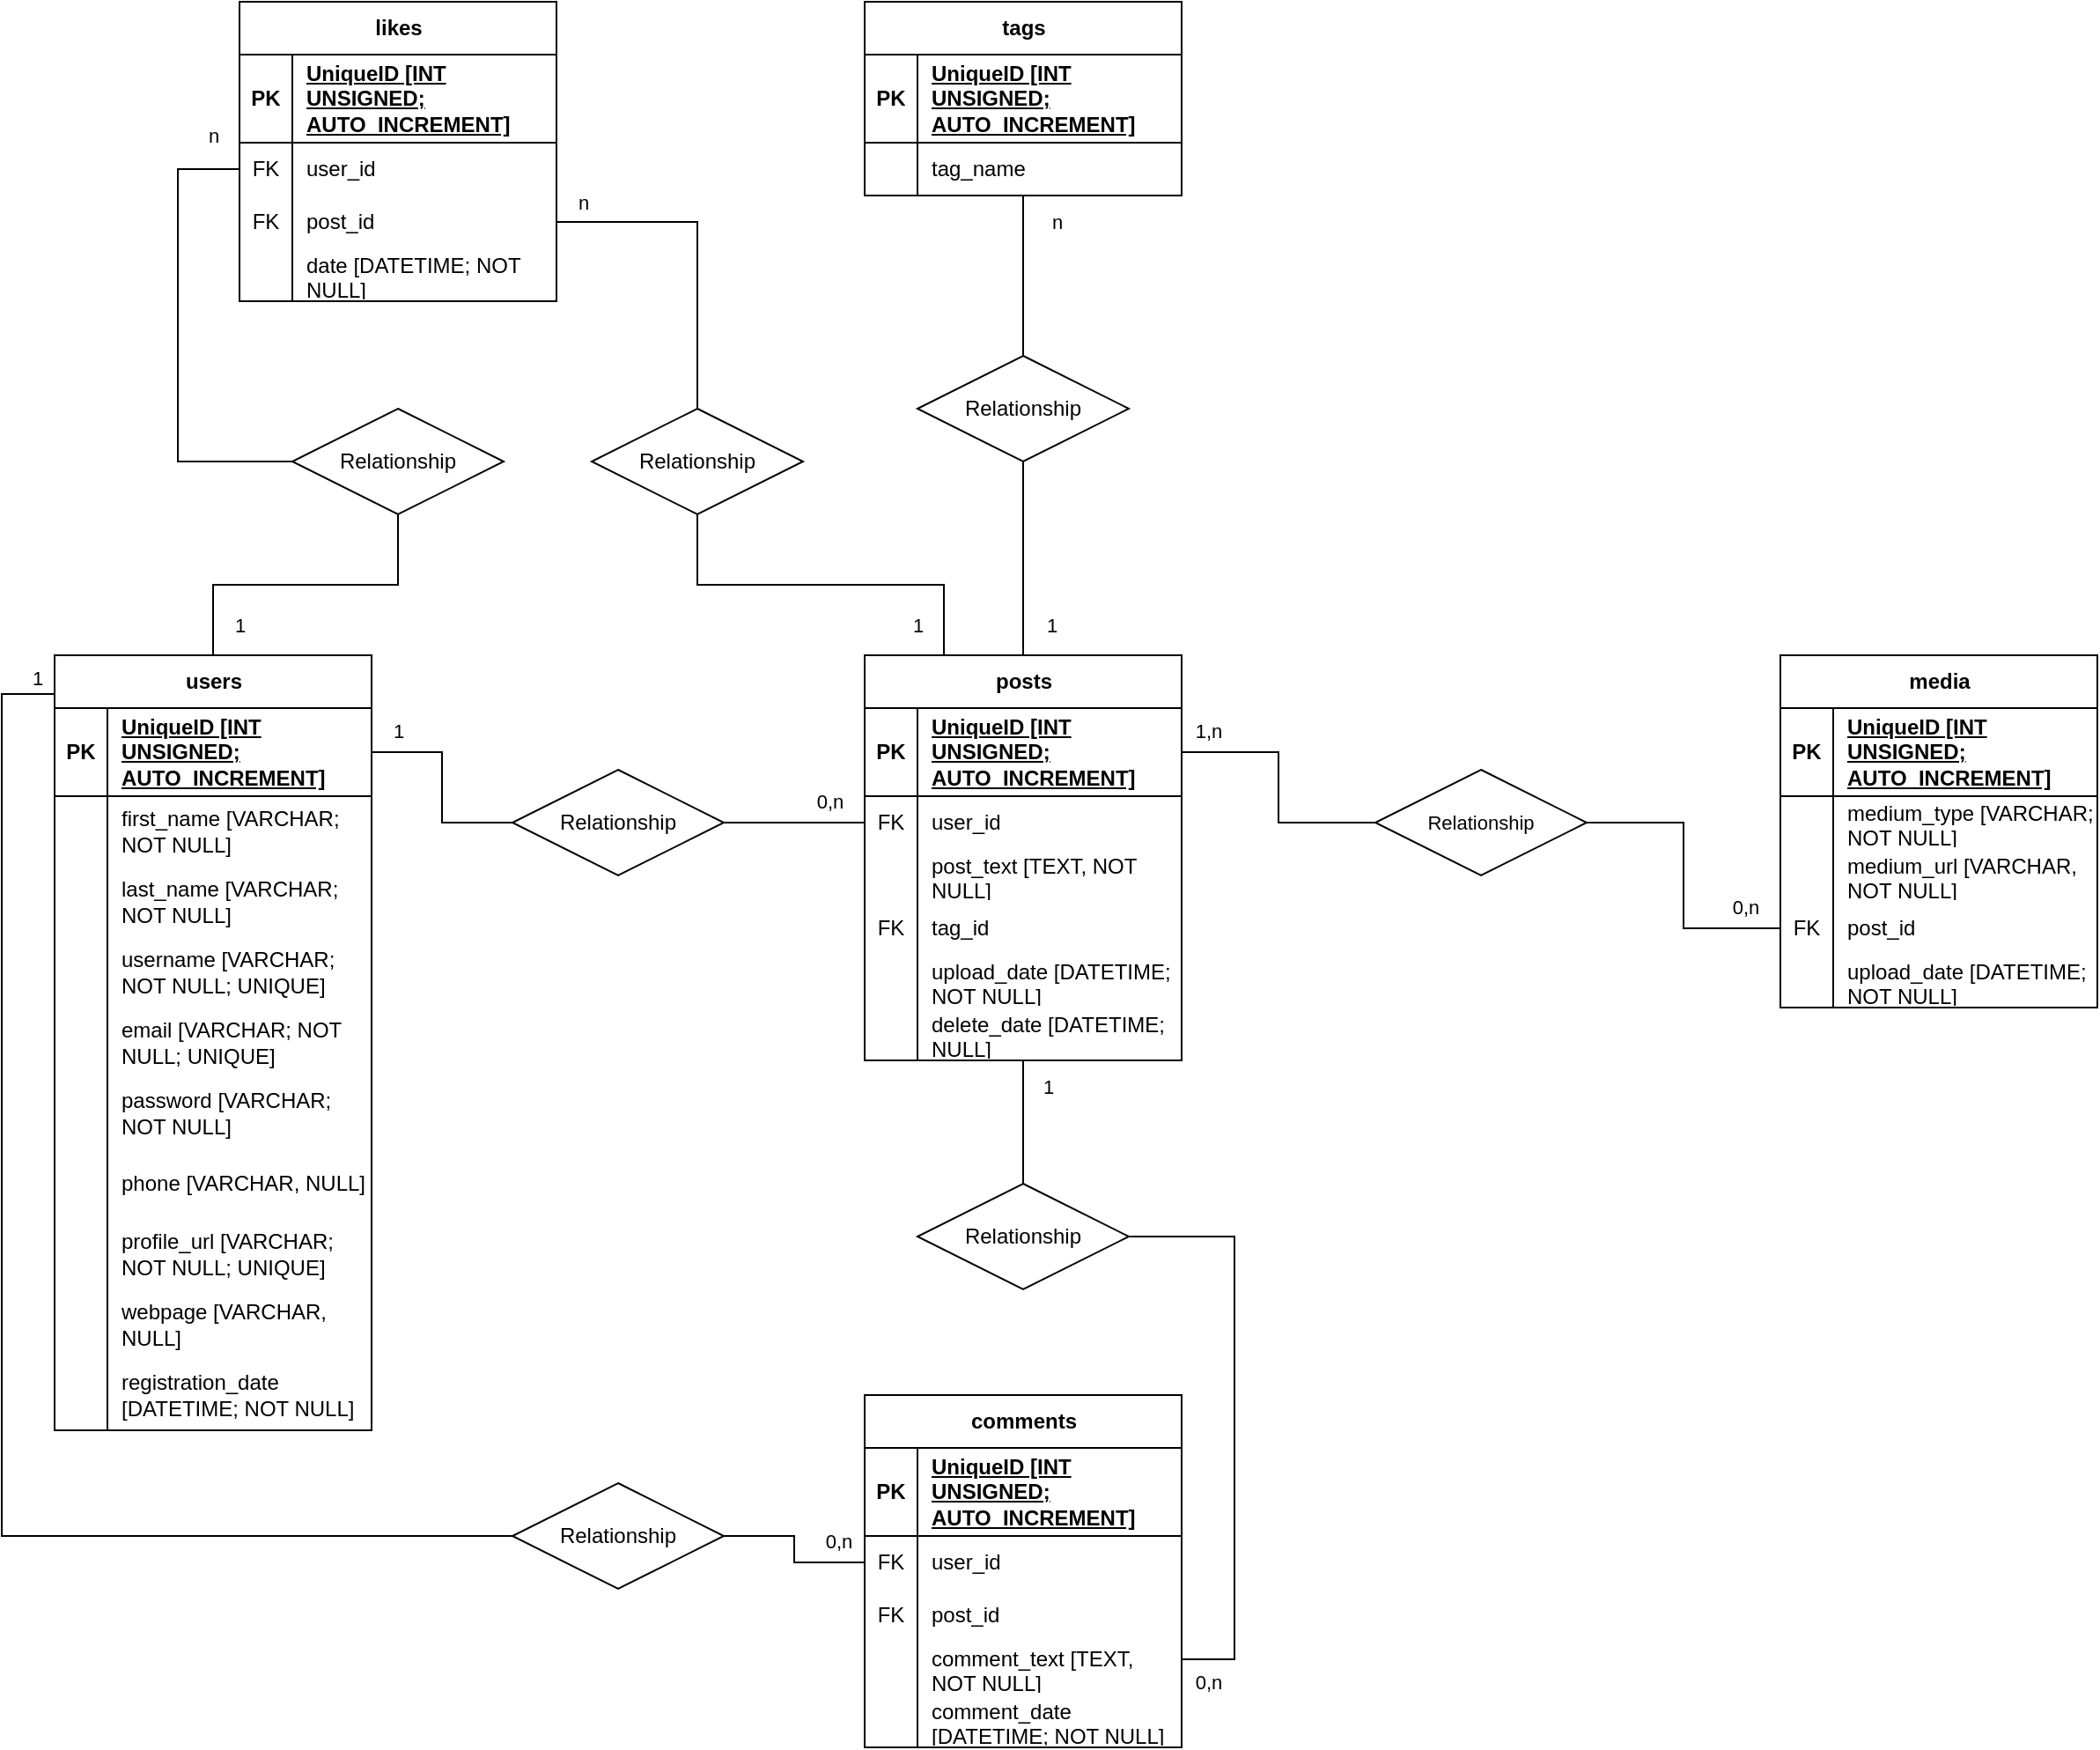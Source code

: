 <mxfile version="24.7.2" type="device">
  <diagram name="Pagina-1" id="4wT0QDzga6uswOmBh6WW">
    <mxGraphModel dx="2206" dy="2331" grid="1" gridSize="10" guides="1" tooltips="1" connect="1" arrows="1" fold="1" page="1" pageScale="1" pageWidth="827" pageHeight="1169" math="0" shadow="0">
      <root>
        <mxCell id="0" />
        <mxCell id="1" parent="0" />
        <mxCell id="YWg9dcSxjDB22ZO5rKcu-1" value="users" style="shape=table;startSize=30;container=1;collapsible=1;childLayout=tableLayout;fixedRows=1;rowLines=0;fontStyle=1;align=center;resizeLast=1;html=1;" parent="1" vertex="1">
          <mxGeometry x="110" y="80" width="180" height="440" as="geometry" />
        </mxCell>
        <mxCell id="YWg9dcSxjDB22ZO5rKcu-2" value="" style="shape=tableRow;horizontal=0;startSize=0;swimlaneHead=0;swimlaneBody=0;fillColor=none;collapsible=0;dropTarget=0;points=[[0,0.5],[1,0.5]];portConstraint=eastwest;top=0;left=0;right=0;bottom=1;" parent="YWg9dcSxjDB22ZO5rKcu-1" vertex="1">
          <mxGeometry y="30" width="180" height="50" as="geometry" />
        </mxCell>
        <mxCell id="YWg9dcSxjDB22ZO5rKcu-3" value="PK" style="shape=partialRectangle;connectable=0;fillColor=none;top=0;left=0;bottom=0;right=0;fontStyle=1;overflow=hidden;whiteSpace=wrap;html=1;" parent="YWg9dcSxjDB22ZO5rKcu-2" vertex="1">
          <mxGeometry width="30" height="50" as="geometry">
            <mxRectangle width="30" height="50" as="alternateBounds" />
          </mxGeometry>
        </mxCell>
        <mxCell id="YWg9dcSxjDB22ZO5rKcu-4" value="UniqueID [INT UNSIGNED; AUTO_INCREMENT]" style="shape=partialRectangle;connectable=0;fillColor=none;top=0;left=0;bottom=0;right=0;align=left;spacingLeft=6;fontStyle=5;overflow=hidden;whiteSpace=wrap;html=1;" parent="YWg9dcSxjDB22ZO5rKcu-2" vertex="1">
          <mxGeometry x="30" width="150" height="50" as="geometry">
            <mxRectangle width="150" height="50" as="alternateBounds" />
          </mxGeometry>
        </mxCell>
        <mxCell id="YWg9dcSxjDB22ZO5rKcu-5" value="" style="shape=tableRow;horizontal=0;startSize=0;swimlaneHead=0;swimlaneBody=0;fillColor=none;collapsible=0;dropTarget=0;points=[[0,0.5],[1,0.5]];portConstraint=eastwest;top=0;left=0;right=0;bottom=0;" parent="YWg9dcSxjDB22ZO5rKcu-1" vertex="1">
          <mxGeometry y="80" width="180" height="40" as="geometry" />
        </mxCell>
        <mxCell id="YWg9dcSxjDB22ZO5rKcu-6" value="" style="shape=partialRectangle;connectable=0;fillColor=none;top=0;left=0;bottom=0;right=0;editable=1;overflow=hidden;whiteSpace=wrap;html=1;" parent="YWg9dcSxjDB22ZO5rKcu-5" vertex="1">
          <mxGeometry width="30" height="40" as="geometry">
            <mxRectangle width="30" height="40" as="alternateBounds" />
          </mxGeometry>
        </mxCell>
        <mxCell id="YWg9dcSxjDB22ZO5rKcu-7" value="first_name [VARCHAR; NOT NULL]" style="shape=partialRectangle;connectable=0;fillColor=none;top=0;left=0;bottom=0;right=0;align=left;spacingLeft=6;overflow=hidden;whiteSpace=wrap;html=1;" parent="YWg9dcSxjDB22ZO5rKcu-5" vertex="1">
          <mxGeometry x="30" width="150" height="40" as="geometry">
            <mxRectangle width="150" height="40" as="alternateBounds" />
          </mxGeometry>
        </mxCell>
        <mxCell id="YWg9dcSxjDB22ZO5rKcu-8" value="" style="shape=tableRow;horizontal=0;startSize=0;swimlaneHead=0;swimlaneBody=0;fillColor=none;collapsible=0;dropTarget=0;points=[[0,0.5],[1,0.5]];portConstraint=eastwest;top=0;left=0;right=0;bottom=0;" parent="YWg9dcSxjDB22ZO5rKcu-1" vertex="1">
          <mxGeometry y="120" width="180" height="40" as="geometry" />
        </mxCell>
        <mxCell id="YWg9dcSxjDB22ZO5rKcu-9" value="" style="shape=partialRectangle;connectable=0;fillColor=none;top=0;left=0;bottom=0;right=0;editable=1;overflow=hidden;whiteSpace=wrap;html=1;" parent="YWg9dcSxjDB22ZO5rKcu-8" vertex="1">
          <mxGeometry width="30" height="40" as="geometry">
            <mxRectangle width="30" height="40" as="alternateBounds" />
          </mxGeometry>
        </mxCell>
        <mxCell id="YWg9dcSxjDB22ZO5rKcu-10" value="last_name [VARCHAR; NOT NULL]" style="shape=partialRectangle;connectable=0;fillColor=none;top=0;left=0;bottom=0;right=0;align=left;spacingLeft=6;overflow=hidden;whiteSpace=wrap;html=1;" parent="YWg9dcSxjDB22ZO5rKcu-8" vertex="1">
          <mxGeometry x="30" width="150" height="40" as="geometry">
            <mxRectangle width="150" height="40" as="alternateBounds" />
          </mxGeometry>
        </mxCell>
        <mxCell id="YWg9dcSxjDB22ZO5rKcu-11" value="" style="shape=tableRow;horizontal=0;startSize=0;swimlaneHead=0;swimlaneBody=0;fillColor=none;collapsible=0;dropTarget=0;points=[[0,0.5],[1,0.5]];portConstraint=eastwest;top=0;left=0;right=0;bottom=0;" parent="YWg9dcSxjDB22ZO5rKcu-1" vertex="1">
          <mxGeometry y="160" width="180" height="40" as="geometry" />
        </mxCell>
        <mxCell id="YWg9dcSxjDB22ZO5rKcu-12" value="" style="shape=partialRectangle;connectable=0;fillColor=none;top=0;left=0;bottom=0;right=0;editable=1;overflow=hidden;whiteSpace=wrap;html=1;" parent="YWg9dcSxjDB22ZO5rKcu-11" vertex="1">
          <mxGeometry width="30" height="40" as="geometry">
            <mxRectangle width="30" height="40" as="alternateBounds" />
          </mxGeometry>
        </mxCell>
        <mxCell id="YWg9dcSxjDB22ZO5rKcu-13" value="&lt;div&gt;username [VARCHAR; NOT NULL; UNIQUE]&lt;/div&gt;" style="shape=partialRectangle;connectable=0;fillColor=none;top=0;left=0;bottom=0;right=0;align=left;spacingLeft=6;overflow=hidden;whiteSpace=wrap;html=1;" parent="YWg9dcSxjDB22ZO5rKcu-11" vertex="1">
          <mxGeometry x="30" width="150" height="40" as="geometry">
            <mxRectangle width="150" height="40" as="alternateBounds" />
          </mxGeometry>
        </mxCell>
        <mxCell id="YWg9dcSxjDB22ZO5rKcu-80" value="" style="shape=tableRow;horizontal=0;startSize=0;swimlaneHead=0;swimlaneBody=0;fillColor=none;collapsible=0;dropTarget=0;points=[[0,0.5],[1,0.5]];portConstraint=eastwest;top=0;left=0;right=0;bottom=0;" parent="YWg9dcSxjDB22ZO5rKcu-1" vertex="1">
          <mxGeometry y="200" width="180" height="40" as="geometry" />
        </mxCell>
        <mxCell id="YWg9dcSxjDB22ZO5rKcu-81" value="" style="shape=partialRectangle;connectable=0;fillColor=none;top=0;left=0;bottom=0;right=0;editable=1;overflow=hidden;whiteSpace=wrap;html=1;" parent="YWg9dcSxjDB22ZO5rKcu-80" vertex="1">
          <mxGeometry width="30" height="40" as="geometry">
            <mxRectangle width="30" height="40" as="alternateBounds" />
          </mxGeometry>
        </mxCell>
        <mxCell id="YWg9dcSxjDB22ZO5rKcu-82" value="email [VARCHAR; NOT NULL; UNIQUE]" style="shape=partialRectangle;connectable=0;fillColor=none;top=0;left=0;bottom=0;right=0;align=left;spacingLeft=6;overflow=hidden;whiteSpace=wrap;html=1;" parent="YWg9dcSxjDB22ZO5rKcu-80" vertex="1">
          <mxGeometry x="30" width="150" height="40" as="geometry">
            <mxRectangle width="150" height="40" as="alternateBounds" />
          </mxGeometry>
        </mxCell>
        <mxCell id="YWg9dcSxjDB22ZO5rKcu-83" value="" style="shape=tableRow;horizontal=0;startSize=0;swimlaneHead=0;swimlaneBody=0;fillColor=none;collapsible=0;dropTarget=0;points=[[0,0.5],[1,0.5]];portConstraint=eastwest;top=0;left=0;right=0;bottom=0;" parent="YWg9dcSxjDB22ZO5rKcu-1" vertex="1">
          <mxGeometry y="240" width="180" height="40" as="geometry" />
        </mxCell>
        <mxCell id="YWg9dcSxjDB22ZO5rKcu-84" value="" style="shape=partialRectangle;connectable=0;fillColor=none;top=0;left=0;bottom=0;right=0;editable=1;overflow=hidden;whiteSpace=wrap;html=1;" parent="YWg9dcSxjDB22ZO5rKcu-83" vertex="1">
          <mxGeometry width="30" height="40" as="geometry">
            <mxRectangle width="30" height="40" as="alternateBounds" />
          </mxGeometry>
        </mxCell>
        <mxCell id="YWg9dcSxjDB22ZO5rKcu-85" value="password [VARCHAR; NOT NULL]" style="shape=partialRectangle;connectable=0;fillColor=none;top=0;left=0;bottom=0;right=0;align=left;spacingLeft=6;overflow=hidden;whiteSpace=wrap;html=1;" parent="YWg9dcSxjDB22ZO5rKcu-83" vertex="1">
          <mxGeometry x="30" width="150" height="40" as="geometry">
            <mxRectangle width="150" height="40" as="alternateBounds" />
          </mxGeometry>
        </mxCell>
        <mxCell id="YWg9dcSxjDB22ZO5rKcu-86" value="" style="shape=tableRow;horizontal=0;startSize=0;swimlaneHead=0;swimlaneBody=0;fillColor=none;collapsible=0;dropTarget=0;points=[[0,0.5],[1,0.5]];portConstraint=eastwest;top=0;left=0;right=0;bottom=0;" parent="YWg9dcSxjDB22ZO5rKcu-1" vertex="1">
          <mxGeometry y="280" width="180" height="40" as="geometry" />
        </mxCell>
        <mxCell id="YWg9dcSxjDB22ZO5rKcu-87" value="" style="shape=partialRectangle;connectable=0;fillColor=none;top=0;left=0;bottom=0;right=0;editable=1;overflow=hidden;whiteSpace=wrap;html=1;" parent="YWg9dcSxjDB22ZO5rKcu-86" vertex="1">
          <mxGeometry width="30" height="40" as="geometry">
            <mxRectangle width="30" height="40" as="alternateBounds" />
          </mxGeometry>
        </mxCell>
        <mxCell id="YWg9dcSxjDB22ZO5rKcu-88" value="phone [VARCHAR, NULL]" style="shape=partialRectangle;connectable=0;fillColor=none;top=0;left=0;bottom=0;right=0;align=left;spacingLeft=6;overflow=hidden;whiteSpace=wrap;html=1;" parent="YWg9dcSxjDB22ZO5rKcu-86" vertex="1">
          <mxGeometry x="30" width="150" height="40" as="geometry">
            <mxRectangle width="150" height="40" as="alternateBounds" />
          </mxGeometry>
        </mxCell>
        <mxCell id="YWg9dcSxjDB22ZO5rKcu-89" value="" style="shape=tableRow;horizontal=0;startSize=0;swimlaneHead=0;swimlaneBody=0;fillColor=none;collapsible=0;dropTarget=0;points=[[0,0.5],[1,0.5]];portConstraint=eastwest;top=0;left=0;right=0;bottom=0;" parent="YWg9dcSxjDB22ZO5rKcu-1" vertex="1">
          <mxGeometry y="320" width="180" height="40" as="geometry" />
        </mxCell>
        <mxCell id="YWg9dcSxjDB22ZO5rKcu-90" value="" style="shape=partialRectangle;connectable=0;fillColor=none;top=0;left=0;bottom=0;right=0;editable=1;overflow=hidden;whiteSpace=wrap;html=1;" parent="YWg9dcSxjDB22ZO5rKcu-89" vertex="1">
          <mxGeometry width="30" height="40" as="geometry">
            <mxRectangle width="30" height="40" as="alternateBounds" />
          </mxGeometry>
        </mxCell>
        <mxCell id="YWg9dcSxjDB22ZO5rKcu-91" value="profile_url [VARCHAR; NOT NULL; UNIQUE]" style="shape=partialRectangle;connectable=0;fillColor=none;top=0;left=0;bottom=0;right=0;align=left;spacingLeft=6;overflow=hidden;whiteSpace=wrap;html=1;" parent="YWg9dcSxjDB22ZO5rKcu-89" vertex="1">
          <mxGeometry x="30" width="150" height="40" as="geometry">
            <mxRectangle width="150" height="40" as="alternateBounds" />
          </mxGeometry>
        </mxCell>
        <mxCell id="YWg9dcSxjDB22ZO5rKcu-92" value="" style="shape=tableRow;horizontal=0;startSize=0;swimlaneHead=0;swimlaneBody=0;fillColor=none;collapsible=0;dropTarget=0;points=[[0,0.5],[1,0.5]];portConstraint=eastwest;top=0;left=0;right=0;bottom=0;" parent="YWg9dcSxjDB22ZO5rKcu-1" vertex="1">
          <mxGeometry y="360" width="180" height="40" as="geometry" />
        </mxCell>
        <mxCell id="YWg9dcSxjDB22ZO5rKcu-93" value="" style="shape=partialRectangle;connectable=0;fillColor=none;top=0;left=0;bottom=0;right=0;editable=1;overflow=hidden;whiteSpace=wrap;html=1;" parent="YWg9dcSxjDB22ZO5rKcu-92" vertex="1">
          <mxGeometry width="30" height="40" as="geometry">
            <mxRectangle width="30" height="40" as="alternateBounds" />
          </mxGeometry>
        </mxCell>
        <mxCell id="YWg9dcSxjDB22ZO5rKcu-94" value="webpage [VARCHAR, NULL]" style="shape=partialRectangle;connectable=0;fillColor=none;top=0;left=0;bottom=0;right=0;align=left;spacingLeft=6;overflow=hidden;whiteSpace=wrap;html=1;" parent="YWg9dcSxjDB22ZO5rKcu-92" vertex="1">
          <mxGeometry x="30" width="150" height="40" as="geometry">
            <mxRectangle width="150" height="40" as="alternateBounds" />
          </mxGeometry>
        </mxCell>
        <mxCell id="Rsi0PBeb2BQFO4qAarfA-32" value="" style="shape=tableRow;horizontal=0;startSize=0;swimlaneHead=0;swimlaneBody=0;fillColor=none;collapsible=0;dropTarget=0;points=[[0,0.5],[1,0.5]];portConstraint=eastwest;top=0;left=0;right=0;bottom=0;" vertex="1" parent="YWg9dcSxjDB22ZO5rKcu-1">
          <mxGeometry y="400" width="180" height="40" as="geometry" />
        </mxCell>
        <mxCell id="Rsi0PBeb2BQFO4qAarfA-33" value="" style="shape=partialRectangle;connectable=0;fillColor=none;top=0;left=0;bottom=0;right=0;editable=1;overflow=hidden;whiteSpace=wrap;html=1;" vertex="1" parent="Rsi0PBeb2BQFO4qAarfA-32">
          <mxGeometry width="30" height="40" as="geometry">
            <mxRectangle width="30" height="40" as="alternateBounds" />
          </mxGeometry>
        </mxCell>
        <mxCell id="Rsi0PBeb2BQFO4qAarfA-34" value="registration_date [DATETIME; NOT NULL]" style="shape=partialRectangle;connectable=0;fillColor=none;top=0;left=0;bottom=0;right=0;align=left;spacingLeft=6;overflow=hidden;whiteSpace=wrap;html=1;" vertex="1" parent="Rsi0PBeb2BQFO4qAarfA-32">
          <mxGeometry x="30" width="150" height="40" as="geometry">
            <mxRectangle width="150" height="40" as="alternateBounds" />
          </mxGeometry>
        </mxCell>
        <mxCell id="YWg9dcSxjDB22ZO5rKcu-14" value="posts" style="shape=table;startSize=30;container=1;collapsible=1;childLayout=tableLayout;fixedRows=1;rowLines=0;fontStyle=1;align=center;resizeLast=1;html=1;" parent="1" vertex="1">
          <mxGeometry x="570" y="80" width="180" height="230" as="geometry" />
        </mxCell>
        <mxCell id="YWg9dcSxjDB22ZO5rKcu-15" value="" style="shape=tableRow;horizontal=0;startSize=0;swimlaneHead=0;swimlaneBody=0;fillColor=none;collapsible=0;dropTarget=0;points=[[0,0.5],[1,0.5]];portConstraint=eastwest;top=0;left=0;right=0;bottom=1;" parent="YWg9dcSxjDB22ZO5rKcu-14" vertex="1">
          <mxGeometry y="30" width="180" height="50" as="geometry" />
        </mxCell>
        <mxCell id="YWg9dcSxjDB22ZO5rKcu-16" value="PK" style="shape=partialRectangle;connectable=0;fillColor=none;top=0;left=0;bottom=0;right=0;fontStyle=1;overflow=hidden;whiteSpace=wrap;html=1;" parent="YWg9dcSxjDB22ZO5rKcu-15" vertex="1">
          <mxGeometry width="30" height="50" as="geometry">
            <mxRectangle width="30" height="50" as="alternateBounds" />
          </mxGeometry>
        </mxCell>
        <mxCell id="YWg9dcSxjDB22ZO5rKcu-17" value="UniqueID [INT UNSIGNED; AUTO_INCREMENT]" style="shape=partialRectangle;connectable=0;fillColor=none;top=0;left=0;bottom=0;right=0;align=left;spacingLeft=6;fontStyle=5;overflow=hidden;whiteSpace=wrap;html=1;" parent="YWg9dcSxjDB22ZO5rKcu-15" vertex="1">
          <mxGeometry x="30" width="150" height="50" as="geometry">
            <mxRectangle width="150" height="50" as="alternateBounds" />
          </mxGeometry>
        </mxCell>
        <mxCell id="YWg9dcSxjDB22ZO5rKcu-18" value="" style="shape=tableRow;horizontal=0;startSize=0;swimlaneHead=0;swimlaneBody=0;fillColor=none;collapsible=0;dropTarget=0;points=[[0,0.5],[1,0.5]];portConstraint=eastwest;top=0;left=0;right=0;bottom=0;" parent="YWg9dcSxjDB22ZO5rKcu-14" vertex="1">
          <mxGeometry y="80" width="180" height="30" as="geometry" />
        </mxCell>
        <mxCell id="YWg9dcSxjDB22ZO5rKcu-19" value="FK" style="shape=partialRectangle;connectable=0;fillColor=none;top=0;left=0;bottom=0;right=0;editable=1;overflow=hidden;whiteSpace=wrap;html=1;" parent="YWg9dcSxjDB22ZO5rKcu-18" vertex="1">
          <mxGeometry width="30" height="30" as="geometry">
            <mxRectangle width="30" height="30" as="alternateBounds" />
          </mxGeometry>
        </mxCell>
        <mxCell id="YWg9dcSxjDB22ZO5rKcu-20" value="user_id" style="shape=partialRectangle;connectable=0;fillColor=none;top=0;left=0;bottom=0;right=0;align=left;spacingLeft=6;overflow=hidden;whiteSpace=wrap;html=1;" parent="YWg9dcSxjDB22ZO5rKcu-18" vertex="1">
          <mxGeometry x="30" width="150" height="30" as="geometry">
            <mxRectangle width="150" height="30" as="alternateBounds" />
          </mxGeometry>
        </mxCell>
        <mxCell id="YWg9dcSxjDB22ZO5rKcu-21" value="" style="shape=tableRow;horizontal=0;startSize=0;swimlaneHead=0;swimlaneBody=0;fillColor=none;collapsible=0;dropTarget=0;points=[[0,0.5],[1,0.5]];portConstraint=eastwest;top=0;left=0;right=0;bottom=0;" parent="YWg9dcSxjDB22ZO5rKcu-14" vertex="1">
          <mxGeometry y="110" width="180" height="30" as="geometry" />
        </mxCell>
        <mxCell id="YWg9dcSxjDB22ZO5rKcu-22" value="" style="shape=partialRectangle;connectable=0;fillColor=none;top=0;left=0;bottom=0;right=0;editable=1;overflow=hidden;whiteSpace=wrap;html=1;" parent="YWg9dcSxjDB22ZO5rKcu-21" vertex="1">
          <mxGeometry width="30" height="30" as="geometry">
            <mxRectangle width="30" height="30" as="alternateBounds" />
          </mxGeometry>
        </mxCell>
        <mxCell id="YWg9dcSxjDB22ZO5rKcu-23" value="post_text [TEXT, NOT&amp;nbsp; NULL]" style="shape=partialRectangle;connectable=0;fillColor=none;top=0;left=0;bottom=0;right=0;align=left;spacingLeft=6;overflow=hidden;whiteSpace=wrap;html=1;" parent="YWg9dcSxjDB22ZO5rKcu-21" vertex="1">
          <mxGeometry x="30" width="150" height="30" as="geometry">
            <mxRectangle width="150" height="30" as="alternateBounds" />
          </mxGeometry>
        </mxCell>
        <mxCell id="Rsi0PBeb2BQFO4qAarfA-20" value="" style="shape=tableRow;horizontal=0;startSize=0;swimlaneHead=0;swimlaneBody=0;fillColor=none;collapsible=0;dropTarget=0;points=[[0,0.5],[1,0.5]];portConstraint=eastwest;top=0;left=0;right=0;bottom=0;" vertex="1" parent="YWg9dcSxjDB22ZO5rKcu-14">
          <mxGeometry y="140" width="180" height="30" as="geometry" />
        </mxCell>
        <mxCell id="Rsi0PBeb2BQFO4qAarfA-21" value="FK" style="shape=partialRectangle;connectable=0;fillColor=none;top=0;left=0;bottom=0;right=0;editable=1;overflow=hidden;whiteSpace=wrap;html=1;" vertex="1" parent="Rsi0PBeb2BQFO4qAarfA-20">
          <mxGeometry width="30" height="30" as="geometry">
            <mxRectangle width="30" height="30" as="alternateBounds" />
          </mxGeometry>
        </mxCell>
        <mxCell id="Rsi0PBeb2BQFO4qAarfA-22" value="tag_id" style="shape=partialRectangle;connectable=0;fillColor=none;top=0;left=0;bottom=0;right=0;align=left;spacingLeft=6;overflow=hidden;whiteSpace=wrap;html=1;" vertex="1" parent="Rsi0PBeb2BQFO4qAarfA-20">
          <mxGeometry x="30" width="150" height="30" as="geometry">
            <mxRectangle width="150" height="30" as="alternateBounds" />
          </mxGeometry>
        </mxCell>
        <mxCell id="Rsi0PBeb2BQFO4qAarfA-26" value="" style="shape=tableRow;horizontal=0;startSize=0;swimlaneHead=0;swimlaneBody=0;fillColor=none;collapsible=0;dropTarget=0;points=[[0,0.5],[1,0.5]];portConstraint=eastwest;top=0;left=0;right=0;bottom=0;" vertex="1" parent="YWg9dcSxjDB22ZO5rKcu-14">
          <mxGeometry y="170" width="180" height="30" as="geometry" />
        </mxCell>
        <mxCell id="Rsi0PBeb2BQFO4qAarfA-27" value="" style="shape=partialRectangle;connectable=0;fillColor=none;top=0;left=0;bottom=0;right=0;editable=1;overflow=hidden;whiteSpace=wrap;html=1;" vertex="1" parent="Rsi0PBeb2BQFO4qAarfA-26">
          <mxGeometry width="30" height="30" as="geometry">
            <mxRectangle width="30" height="30" as="alternateBounds" />
          </mxGeometry>
        </mxCell>
        <mxCell id="Rsi0PBeb2BQFO4qAarfA-28" value="upload_date [DATETIME; NOT NULL]" style="shape=partialRectangle;connectable=0;fillColor=none;top=0;left=0;bottom=0;right=0;align=left;spacingLeft=6;overflow=hidden;whiteSpace=wrap;html=1;" vertex="1" parent="Rsi0PBeb2BQFO4qAarfA-26">
          <mxGeometry x="30" width="150" height="30" as="geometry">
            <mxRectangle width="150" height="30" as="alternateBounds" />
          </mxGeometry>
        </mxCell>
        <mxCell id="Rsi0PBeb2BQFO4qAarfA-29" value="" style="shape=tableRow;horizontal=0;startSize=0;swimlaneHead=0;swimlaneBody=0;fillColor=none;collapsible=0;dropTarget=0;points=[[0,0.5],[1,0.5]];portConstraint=eastwest;top=0;left=0;right=0;bottom=0;" vertex="1" parent="YWg9dcSxjDB22ZO5rKcu-14">
          <mxGeometry y="200" width="180" height="30" as="geometry" />
        </mxCell>
        <mxCell id="Rsi0PBeb2BQFO4qAarfA-30" value="" style="shape=partialRectangle;connectable=0;fillColor=none;top=0;left=0;bottom=0;right=0;editable=1;overflow=hidden;whiteSpace=wrap;html=1;" vertex="1" parent="Rsi0PBeb2BQFO4qAarfA-29">
          <mxGeometry width="30" height="30" as="geometry">
            <mxRectangle width="30" height="30" as="alternateBounds" />
          </mxGeometry>
        </mxCell>
        <mxCell id="Rsi0PBeb2BQFO4qAarfA-31" value="delete_date [DATETIME; NULL]" style="shape=partialRectangle;connectable=0;fillColor=none;top=0;left=0;bottom=0;right=0;align=left;spacingLeft=6;overflow=hidden;whiteSpace=wrap;html=1;" vertex="1" parent="Rsi0PBeb2BQFO4qAarfA-29">
          <mxGeometry x="30" width="150" height="30" as="geometry">
            <mxRectangle width="150" height="30" as="alternateBounds" />
          </mxGeometry>
        </mxCell>
        <mxCell id="YWg9dcSxjDB22ZO5rKcu-27" value="media" style="shape=table;startSize=30;container=1;collapsible=1;childLayout=tableLayout;fixedRows=1;rowLines=0;fontStyle=1;align=center;resizeLast=1;html=1;" parent="1" vertex="1">
          <mxGeometry x="1090" y="80" width="180" height="200" as="geometry" />
        </mxCell>
        <mxCell id="YWg9dcSxjDB22ZO5rKcu-28" value="" style="shape=tableRow;horizontal=0;startSize=0;swimlaneHead=0;swimlaneBody=0;fillColor=none;collapsible=0;dropTarget=0;points=[[0,0.5],[1,0.5]];portConstraint=eastwest;top=0;left=0;right=0;bottom=1;" parent="YWg9dcSxjDB22ZO5rKcu-27" vertex="1">
          <mxGeometry y="30" width="180" height="50" as="geometry" />
        </mxCell>
        <mxCell id="YWg9dcSxjDB22ZO5rKcu-29" value="PK" style="shape=partialRectangle;connectable=0;fillColor=none;top=0;left=0;bottom=0;right=0;fontStyle=1;overflow=hidden;whiteSpace=wrap;html=1;" parent="YWg9dcSxjDB22ZO5rKcu-28" vertex="1">
          <mxGeometry width="30" height="50" as="geometry">
            <mxRectangle width="30" height="50" as="alternateBounds" />
          </mxGeometry>
        </mxCell>
        <mxCell id="YWg9dcSxjDB22ZO5rKcu-30" value="UniqueID [INT UNSIGNED; AUTO_INCREMENT]" style="shape=partialRectangle;connectable=0;fillColor=none;top=0;left=0;bottom=0;right=0;align=left;spacingLeft=6;fontStyle=5;overflow=hidden;whiteSpace=wrap;html=1;" parent="YWg9dcSxjDB22ZO5rKcu-28" vertex="1">
          <mxGeometry x="30" width="150" height="50" as="geometry">
            <mxRectangle width="150" height="50" as="alternateBounds" />
          </mxGeometry>
        </mxCell>
        <mxCell id="YWg9dcSxjDB22ZO5rKcu-31" value="" style="shape=tableRow;horizontal=0;startSize=0;swimlaneHead=0;swimlaneBody=0;fillColor=none;collapsible=0;dropTarget=0;points=[[0,0.5],[1,0.5]];portConstraint=eastwest;top=0;left=0;right=0;bottom=0;" parent="YWg9dcSxjDB22ZO5rKcu-27" vertex="1">
          <mxGeometry y="80" width="180" height="30" as="geometry" />
        </mxCell>
        <mxCell id="YWg9dcSxjDB22ZO5rKcu-32" value="" style="shape=partialRectangle;connectable=0;fillColor=none;top=0;left=0;bottom=0;right=0;editable=1;overflow=hidden;whiteSpace=wrap;html=1;" parent="YWg9dcSxjDB22ZO5rKcu-31" vertex="1">
          <mxGeometry width="30" height="30" as="geometry">
            <mxRectangle width="30" height="30" as="alternateBounds" />
          </mxGeometry>
        </mxCell>
        <mxCell id="YWg9dcSxjDB22ZO5rKcu-33" value="medium_type [VARCHAR; NOT NULL]" style="shape=partialRectangle;connectable=0;fillColor=none;top=0;left=0;bottom=0;right=0;align=left;spacingLeft=6;overflow=hidden;whiteSpace=wrap;html=1;" parent="YWg9dcSxjDB22ZO5rKcu-31" vertex="1">
          <mxGeometry x="30" width="150" height="30" as="geometry">
            <mxRectangle width="150" height="30" as="alternateBounds" />
          </mxGeometry>
        </mxCell>
        <mxCell id="YWg9dcSxjDB22ZO5rKcu-34" value="" style="shape=tableRow;horizontal=0;startSize=0;swimlaneHead=0;swimlaneBody=0;fillColor=none;collapsible=0;dropTarget=0;points=[[0,0.5],[1,0.5]];portConstraint=eastwest;top=0;left=0;right=0;bottom=0;" parent="YWg9dcSxjDB22ZO5rKcu-27" vertex="1">
          <mxGeometry y="110" width="180" height="30" as="geometry" />
        </mxCell>
        <mxCell id="YWg9dcSxjDB22ZO5rKcu-35" value="" style="shape=partialRectangle;connectable=0;fillColor=none;top=0;left=0;bottom=0;right=0;editable=1;overflow=hidden;whiteSpace=wrap;html=1;" parent="YWg9dcSxjDB22ZO5rKcu-34" vertex="1">
          <mxGeometry width="30" height="30" as="geometry">
            <mxRectangle width="30" height="30" as="alternateBounds" />
          </mxGeometry>
        </mxCell>
        <mxCell id="YWg9dcSxjDB22ZO5rKcu-36" value="medium_url [VARCHAR, NOT NULL]" style="shape=partialRectangle;connectable=0;fillColor=none;top=0;left=0;bottom=0;right=0;align=left;spacingLeft=6;overflow=hidden;whiteSpace=wrap;html=1;" parent="YWg9dcSxjDB22ZO5rKcu-34" vertex="1">
          <mxGeometry x="30" width="150" height="30" as="geometry">
            <mxRectangle width="150" height="30" as="alternateBounds" />
          </mxGeometry>
        </mxCell>
        <mxCell id="YWg9dcSxjDB22ZO5rKcu-37" value="" style="shape=tableRow;horizontal=0;startSize=0;swimlaneHead=0;swimlaneBody=0;fillColor=none;collapsible=0;dropTarget=0;points=[[0,0.5],[1,0.5]];portConstraint=eastwest;top=0;left=0;right=0;bottom=0;" parent="YWg9dcSxjDB22ZO5rKcu-27" vertex="1">
          <mxGeometry y="140" width="180" height="30" as="geometry" />
        </mxCell>
        <mxCell id="YWg9dcSxjDB22ZO5rKcu-38" value="FK" style="shape=partialRectangle;connectable=0;fillColor=none;top=0;left=0;bottom=0;right=0;editable=1;overflow=hidden;whiteSpace=wrap;html=1;" parent="YWg9dcSxjDB22ZO5rKcu-37" vertex="1">
          <mxGeometry width="30" height="30" as="geometry">
            <mxRectangle width="30" height="30" as="alternateBounds" />
          </mxGeometry>
        </mxCell>
        <mxCell id="YWg9dcSxjDB22ZO5rKcu-39" value="post_id" style="shape=partialRectangle;connectable=0;fillColor=none;top=0;left=0;bottom=0;right=0;align=left;spacingLeft=6;overflow=hidden;whiteSpace=wrap;html=1;" parent="YWg9dcSxjDB22ZO5rKcu-37" vertex="1">
          <mxGeometry x="30" width="150" height="30" as="geometry">
            <mxRectangle width="150" height="30" as="alternateBounds" />
          </mxGeometry>
        </mxCell>
        <mxCell id="YWg9dcSxjDB22ZO5rKcu-95" value="" style="shape=tableRow;horizontal=0;startSize=0;swimlaneHead=0;swimlaneBody=0;fillColor=none;collapsible=0;dropTarget=0;points=[[0,0.5],[1,0.5]];portConstraint=eastwest;top=0;left=0;right=0;bottom=0;" parent="YWg9dcSxjDB22ZO5rKcu-27" vertex="1">
          <mxGeometry y="170" width="180" height="30" as="geometry" />
        </mxCell>
        <mxCell id="YWg9dcSxjDB22ZO5rKcu-96" value="" style="shape=partialRectangle;connectable=0;fillColor=none;top=0;left=0;bottom=0;right=0;editable=1;overflow=hidden;whiteSpace=wrap;html=1;" parent="YWg9dcSxjDB22ZO5rKcu-95" vertex="1">
          <mxGeometry width="30" height="30" as="geometry">
            <mxRectangle width="30" height="30" as="alternateBounds" />
          </mxGeometry>
        </mxCell>
        <mxCell id="YWg9dcSxjDB22ZO5rKcu-97" value="upload_date [DATETIME; NOT NULL]" style="shape=partialRectangle;connectable=0;fillColor=none;top=0;left=0;bottom=0;right=0;align=left;spacingLeft=6;overflow=hidden;whiteSpace=wrap;html=1;" parent="YWg9dcSxjDB22ZO5rKcu-95" vertex="1">
          <mxGeometry x="30" width="150" height="30" as="geometry">
            <mxRectangle width="150" height="30" as="alternateBounds" />
          </mxGeometry>
        </mxCell>
        <mxCell id="YWg9dcSxjDB22ZO5rKcu-40" value="&lt;div&gt;likes&lt;/div&gt;" style="shape=table;startSize=30;container=1;collapsible=1;childLayout=tableLayout;fixedRows=1;rowLines=0;fontStyle=1;align=center;resizeLast=1;html=1;" parent="1" vertex="1">
          <mxGeometry x="215" y="-291" width="180" height="170" as="geometry" />
        </mxCell>
        <mxCell id="YWg9dcSxjDB22ZO5rKcu-41" value="" style="shape=tableRow;horizontal=0;startSize=0;swimlaneHead=0;swimlaneBody=0;fillColor=none;collapsible=0;dropTarget=0;points=[[0,0.5],[1,0.5]];portConstraint=eastwest;top=0;left=0;right=0;bottom=1;" parent="YWg9dcSxjDB22ZO5rKcu-40" vertex="1">
          <mxGeometry y="30" width="180" height="50" as="geometry" />
        </mxCell>
        <mxCell id="YWg9dcSxjDB22ZO5rKcu-42" value="PK" style="shape=partialRectangle;connectable=0;fillColor=none;top=0;left=0;bottom=0;right=0;fontStyle=1;overflow=hidden;whiteSpace=wrap;html=1;" parent="YWg9dcSxjDB22ZO5rKcu-41" vertex="1">
          <mxGeometry width="30" height="50" as="geometry">
            <mxRectangle width="30" height="50" as="alternateBounds" />
          </mxGeometry>
        </mxCell>
        <mxCell id="YWg9dcSxjDB22ZO5rKcu-43" value="UniqueID [INT UNSIGNED; AUTO_INCREMENT]" style="shape=partialRectangle;connectable=0;fillColor=none;top=0;left=0;bottom=0;right=0;align=left;spacingLeft=6;fontStyle=5;overflow=hidden;whiteSpace=wrap;html=1;" parent="YWg9dcSxjDB22ZO5rKcu-41" vertex="1">
          <mxGeometry x="30" width="150" height="50" as="geometry">
            <mxRectangle width="150" height="50" as="alternateBounds" />
          </mxGeometry>
        </mxCell>
        <mxCell id="YWg9dcSxjDB22ZO5rKcu-44" value="" style="shape=tableRow;horizontal=0;startSize=0;swimlaneHead=0;swimlaneBody=0;fillColor=none;collapsible=0;dropTarget=0;points=[[0,0.5],[1,0.5]];portConstraint=eastwest;top=0;left=0;right=0;bottom=0;" parent="YWg9dcSxjDB22ZO5rKcu-40" vertex="1">
          <mxGeometry y="80" width="180" height="30" as="geometry" />
        </mxCell>
        <mxCell id="YWg9dcSxjDB22ZO5rKcu-45" value="FK" style="shape=partialRectangle;connectable=0;fillColor=none;top=0;left=0;bottom=0;right=0;editable=1;overflow=hidden;whiteSpace=wrap;html=1;" parent="YWg9dcSxjDB22ZO5rKcu-44" vertex="1">
          <mxGeometry width="30" height="30" as="geometry">
            <mxRectangle width="30" height="30" as="alternateBounds" />
          </mxGeometry>
        </mxCell>
        <mxCell id="YWg9dcSxjDB22ZO5rKcu-46" value="user_id" style="shape=partialRectangle;connectable=0;fillColor=none;top=0;left=0;bottom=0;right=0;align=left;spacingLeft=6;overflow=hidden;whiteSpace=wrap;html=1;" parent="YWg9dcSxjDB22ZO5rKcu-44" vertex="1">
          <mxGeometry x="30" width="150" height="30" as="geometry">
            <mxRectangle width="150" height="30" as="alternateBounds" />
          </mxGeometry>
        </mxCell>
        <mxCell id="YWg9dcSxjDB22ZO5rKcu-47" value="" style="shape=tableRow;horizontal=0;startSize=0;swimlaneHead=0;swimlaneBody=0;fillColor=none;collapsible=0;dropTarget=0;points=[[0,0.5],[1,0.5]];portConstraint=eastwest;top=0;left=0;right=0;bottom=0;" parent="YWg9dcSxjDB22ZO5rKcu-40" vertex="1">
          <mxGeometry y="110" width="180" height="30" as="geometry" />
        </mxCell>
        <mxCell id="YWg9dcSxjDB22ZO5rKcu-48" value="FK" style="shape=partialRectangle;connectable=0;fillColor=none;top=0;left=0;bottom=0;right=0;editable=1;overflow=hidden;whiteSpace=wrap;html=1;" parent="YWg9dcSxjDB22ZO5rKcu-47" vertex="1">
          <mxGeometry width="30" height="30" as="geometry">
            <mxRectangle width="30" height="30" as="alternateBounds" />
          </mxGeometry>
        </mxCell>
        <mxCell id="YWg9dcSxjDB22ZO5rKcu-49" value="&lt;span style=&quot;white-space: pre;&quot;&gt;post_id&#x9;&lt;/span&gt;" style="shape=partialRectangle;connectable=0;fillColor=none;top=0;left=0;bottom=0;right=0;align=left;spacingLeft=6;overflow=hidden;whiteSpace=wrap;html=1;" parent="YWg9dcSxjDB22ZO5rKcu-47" vertex="1">
          <mxGeometry x="30" width="150" height="30" as="geometry">
            <mxRectangle width="150" height="30" as="alternateBounds" />
          </mxGeometry>
        </mxCell>
        <mxCell id="YWg9dcSxjDB22ZO5rKcu-50" value="" style="shape=tableRow;horizontal=0;startSize=0;swimlaneHead=0;swimlaneBody=0;fillColor=none;collapsible=0;dropTarget=0;points=[[0,0.5],[1,0.5]];portConstraint=eastwest;top=0;left=0;right=0;bottom=0;" parent="YWg9dcSxjDB22ZO5rKcu-40" vertex="1">
          <mxGeometry y="140" width="180" height="30" as="geometry" />
        </mxCell>
        <mxCell id="YWg9dcSxjDB22ZO5rKcu-51" value="" style="shape=partialRectangle;connectable=0;fillColor=none;top=0;left=0;bottom=0;right=0;editable=1;overflow=hidden;whiteSpace=wrap;html=1;" parent="YWg9dcSxjDB22ZO5rKcu-50" vertex="1">
          <mxGeometry width="30" height="30" as="geometry">
            <mxRectangle width="30" height="30" as="alternateBounds" />
          </mxGeometry>
        </mxCell>
        <mxCell id="YWg9dcSxjDB22ZO5rKcu-52" value="date [DATETIME; NOT NULL]" style="shape=partialRectangle;connectable=0;fillColor=none;top=0;left=0;bottom=0;right=0;align=left;spacingLeft=6;overflow=hidden;whiteSpace=wrap;html=1;" parent="YWg9dcSxjDB22ZO5rKcu-50" vertex="1">
          <mxGeometry x="30" width="150" height="30" as="geometry">
            <mxRectangle width="150" height="30" as="alternateBounds" />
          </mxGeometry>
        </mxCell>
        <mxCell id="YWg9dcSxjDB22ZO5rKcu-53" value="&lt;div&gt;comments&lt;/div&gt;" style="shape=table;startSize=30;container=1;collapsible=1;childLayout=tableLayout;fixedRows=1;rowLines=0;fontStyle=1;align=center;resizeLast=1;html=1;" parent="1" vertex="1">
          <mxGeometry x="570" y="500" width="180" height="200" as="geometry" />
        </mxCell>
        <mxCell id="YWg9dcSxjDB22ZO5rKcu-54" value="" style="shape=tableRow;horizontal=0;startSize=0;swimlaneHead=0;swimlaneBody=0;fillColor=none;collapsible=0;dropTarget=0;points=[[0,0.5],[1,0.5]];portConstraint=eastwest;top=0;left=0;right=0;bottom=1;" parent="YWg9dcSxjDB22ZO5rKcu-53" vertex="1">
          <mxGeometry y="30" width="180" height="50" as="geometry" />
        </mxCell>
        <mxCell id="YWg9dcSxjDB22ZO5rKcu-55" value="PK" style="shape=partialRectangle;connectable=0;fillColor=none;top=0;left=0;bottom=0;right=0;fontStyle=1;overflow=hidden;whiteSpace=wrap;html=1;" parent="YWg9dcSxjDB22ZO5rKcu-54" vertex="1">
          <mxGeometry width="30" height="50" as="geometry">
            <mxRectangle width="30" height="50" as="alternateBounds" />
          </mxGeometry>
        </mxCell>
        <mxCell id="YWg9dcSxjDB22ZO5rKcu-56" value="UniqueID [INT UNSIGNED; AUTO_INCREMENT]" style="shape=partialRectangle;connectable=0;fillColor=none;top=0;left=0;bottom=0;right=0;align=left;spacingLeft=6;fontStyle=5;overflow=hidden;whiteSpace=wrap;html=1;" parent="YWg9dcSxjDB22ZO5rKcu-54" vertex="1">
          <mxGeometry x="30" width="150" height="50" as="geometry">
            <mxRectangle width="150" height="50" as="alternateBounds" />
          </mxGeometry>
        </mxCell>
        <mxCell id="YWg9dcSxjDB22ZO5rKcu-57" value="" style="shape=tableRow;horizontal=0;startSize=0;swimlaneHead=0;swimlaneBody=0;fillColor=none;collapsible=0;dropTarget=0;points=[[0,0.5],[1,0.5]];portConstraint=eastwest;top=0;left=0;right=0;bottom=0;" parent="YWg9dcSxjDB22ZO5rKcu-53" vertex="1">
          <mxGeometry y="80" width="180" height="30" as="geometry" />
        </mxCell>
        <mxCell id="YWg9dcSxjDB22ZO5rKcu-58" value="FK" style="shape=partialRectangle;connectable=0;fillColor=none;top=0;left=0;bottom=0;right=0;editable=1;overflow=hidden;whiteSpace=wrap;html=1;" parent="YWg9dcSxjDB22ZO5rKcu-57" vertex="1">
          <mxGeometry width="30" height="30" as="geometry">
            <mxRectangle width="30" height="30" as="alternateBounds" />
          </mxGeometry>
        </mxCell>
        <mxCell id="YWg9dcSxjDB22ZO5rKcu-59" value="user_id" style="shape=partialRectangle;connectable=0;fillColor=none;top=0;left=0;bottom=0;right=0;align=left;spacingLeft=6;overflow=hidden;whiteSpace=wrap;html=1;" parent="YWg9dcSxjDB22ZO5rKcu-57" vertex="1">
          <mxGeometry x="30" width="150" height="30" as="geometry">
            <mxRectangle width="150" height="30" as="alternateBounds" />
          </mxGeometry>
        </mxCell>
        <mxCell id="YWg9dcSxjDB22ZO5rKcu-60" value="" style="shape=tableRow;horizontal=0;startSize=0;swimlaneHead=0;swimlaneBody=0;fillColor=none;collapsible=0;dropTarget=0;points=[[0,0.5],[1,0.5]];portConstraint=eastwest;top=0;left=0;right=0;bottom=0;" parent="YWg9dcSxjDB22ZO5rKcu-53" vertex="1">
          <mxGeometry y="110" width="180" height="30" as="geometry" />
        </mxCell>
        <mxCell id="YWg9dcSxjDB22ZO5rKcu-61" value="FK" style="shape=partialRectangle;connectable=0;fillColor=none;top=0;left=0;bottom=0;right=0;editable=1;overflow=hidden;whiteSpace=wrap;html=1;" parent="YWg9dcSxjDB22ZO5rKcu-60" vertex="1">
          <mxGeometry width="30" height="30" as="geometry">
            <mxRectangle width="30" height="30" as="alternateBounds" />
          </mxGeometry>
        </mxCell>
        <mxCell id="YWg9dcSxjDB22ZO5rKcu-62" value="post_id" style="shape=partialRectangle;connectable=0;fillColor=none;top=0;left=0;bottom=0;right=0;align=left;spacingLeft=6;overflow=hidden;whiteSpace=wrap;html=1;" parent="YWg9dcSxjDB22ZO5rKcu-60" vertex="1">
          <mxGeometry x="30" width="150" height="30" as="geometry">
            <mxRectangle width="150" height="30" as="alternateBounds" />
          </mxGeometry>
        </mxCell>
        <mxCell id="YWg9dcSxjDB22ZO5rKcu-63" value="" style="shape=tableRow;horizontal=0;startSize=0;swimlaneHead=0;swimlaneBody=0;fillColor=none;collapsible=0;dropTarget=0;points=[[0,0.5],[1,0.5]];portConstraint=eastwest;top=0;left=0;right=0;bottom=0;" parent="YWg9dcSxjDB22ZO5rKcu-53" vertex="1">
          <mxGeometry y="140" width="180" height="30" as="geometry" />
        </mxCell>
        <mxCell id="YWg9dcSxjDB22ZO5rKcu-64" value="" style="shape=partialRectangle;connectable=0;fillColor=none;top=0;left=0;bottom=0;right=0;editable=1;overflow=hidden;whiteSpace=wrap;html=1;" parent="YWg9dcSxjDB22ZO5rKcu-63" vertex="1">
          <mxGeometry width="30" height="30" as="geometry">
            <mxRectangle width="30" height="30" as="alternateBounds" />
          </mxGeometry>
        </mxCell>
        <mxCell id="YWg9dcSxjDB22ZO5rKcu-65" value="comment_text [TEXT, NOT NULL]" style="shape=partialRectangle;connectable=0;fillColor=none;top=0;left=0;bottom=0;right=0;align=left;spacingLeft=6;overflow=hidden;whiteSpace=wrap;html=1;" parent="YWg9dcSxjDB22ZO5rKcu-63" vertex="1">
          <mxGeometry x="30" width="150" height="30" as="geometry">
            <mxRectangle width="150" height="30" as="alternateBounds" />
          </mxGeometry>
        </mxCell>
        <mxCell id="Rsi0PBeb2BQFO4qAarfA-23" value="" style="shape=tableRow;horizontal=0;startSize=0;swimlaneHead=0;swimlaneBody=0;fillColor=none;collapsible=0;dropTarget=0;points=[[0,0.5],[1,0.5]];portConstraint=eastwest;top=0;left=0;right=0;bottom=0;" vertex="1" parent="YWg9dcSxjDB22ZO5rKcu-53">
          <mxGeometry y="170" width="180" height="30" as="geometry" />
        </mxCell>
        <mxCell id="Rsi0PBeb2BQFO4qAarfA-24" value="" style="shape=partialRectangle;connectable=0;fillColor=none;top=0;left=0;bottom=0;right=0;editable=1;overflow=hidden;whiteSpace=wrap;html=1;" vertex="1" parent="Rsi0PBeb2BQFO4qAarfA-23">
          <mxGeometry width="30" height="30" as="geometry">
            <mxRectangle width="30" height="30" as="alternateBounds" />
          </mxGeometry>
        </mxCell>
        <mxCell id="Rsi0PBeb2BQFO4qAarfA-25" value="comment_date [DATETIME; NOT NULL]" style="shape=partialRectangle;connectable=0;fillColor=none;top=0;left=0;bottom=0;right=0;align=left;spacingLeft=6;overflow=hidden;whiteSpace=wrap;html=1;" vertex="1" parent="Rsi0PBeb2BQFO4qAarfA-23">
          <mxGeometry x="30" width="150" height="30" as="geometry">
            <mxRectangle width="150" height="30" as="alternateBounds" />
          </mxGeometry>
        </mxCell>
        <mxCell id="YWg9dcSxjDB22ZO5rKcu-66" value="&lt;div&gt;tags&lt;/div&gt;" style="shape=table;startSize=30;container=1;collapsible=1;childLayout=tableLayout;fixedRows=1;rowLines=0;fontStyle=1;align=center;resizeLast=1;html=1;" parent="1" vertex="1">
          <mxGeometry x="570" y="-291" width="180" height="110" as="geometry" />
        </mxCell>
        <mxCell id="YWg9dcSxjDB22ZO5rKcu-67" value="" style="shape=tableRow;horizontal=0;startSize=0;swimlaneHead=0;swimlaneBody=0;fillColor=none;collapsible=0;dropTarget=0;points=[[0,0.5],[1,0.5]];portConstraint=eastwest;top=0;left=0;right=0;bottom=1;" parent="YWg9dcSxjDB22ZO5rKcu-66" vertex="1">
          <mxGeometry y="30" width="180" height="50" as="geometry" />
        </mxCell>
        <mxCell id="YWg9dcSxjDB22ZO5rKcu-68" value="PK" style="shape=partialRectangle;connectable=0;fillColor=none;top=0;left=0;bottom=0;right=0;fontStyle=1;overflow=hidden;whiteSpace=wrap;html=1;" parent="YWg9dcSxjDB22ZO5rKcu-67" vertex="1">
          <mxGeometry width="30" height="50" as="geometry">
            <mxRectangle width="30" height="50" as="alternateBounds" />
          </mxGeometry>
        </mxCell>
        <mxCell id="YWg9dcSxjDB22ZO5rKcu-69" value="UniqueID [INT UNSIGNED; AUTO_INCREMENT]" style="shape=partialRectangle;connectable=0;fillColor=none;top=0;left=0;bottom=0;right=0;align=left;spacingLeft=6;fontStyle=5;overflow=hidden;whiteSpace=wrap;html=1;" parent="YWg9dcSxjDB22ZO5rKcu-67" vertex="1">
          <mxGeometry x="30" width="150" height="50" as="geometry">
            <mxRectangle width="150" height="50" as="alternateBounds" />
          </mxGeometry>
        </mxCell>
        <mxCell id="YWg9dcSxjDB22ZO5rKcu-70" value="" style="shape=tableRow;horizontal=0;startSize=0;swimlaneHead=0;swimlaneBody=0;fillColor=none;collapsible=0;dropTarget=0;points=[[0,0.5],[1,0.5]];portConstraint=eastwest;top=0;left=0;right=0;bottom=0;" parent="YWg9dcSxjDB22ZO5rKcu-66" vertex="1">
          <mxGeometry y="80" width="180" height="30" as="geometry" />
        </mxCell>
        <mxCell id="YWg9dcSxjDB22ZO5rKcu-71" value="" style="shape=partialRectangle;connectable=0;fillColor=none;top=0;left=0;bottom=0;right=0;editable=1;overflow=hidden;whiteSpace=wrap;html=1;" parent="YWg9dcSxjDB22ZO5rKcu-70" vertex="1">
          <mxGeometry width="30" height="30" as="geometry">
            <mxRectangle width="30" height="30" as="alternateBounds" />
          </mxGeometry>
        </mxCell>
        <mxCell id="YWg9dcSxjDB22ZO5rKcu-72" value="tag_name" style="shape=partialRectangle;connectable=0;fillColor=none;top=0;left=0;bottom=0;right=0;align=left;spacingLeft=6;overflow=hidden;whiteSpace=wrap;html=1;" parent="YWg9dcSxjDB22ZO5rKcu-70" vertex="1">
          <mxGeometry x="30" width="150" height="30" as="geometry">
            <mxRectangle width="150" height="30" as="alternateBounds" />
          </mxGeometry>
        </mxCell>
        <mxCell id="Rsi0PBeb2BQFO4qAarfA-3" style="edgeStyle=orthogonalEdgeStyle;shape=connector;rounded=0;orthogonalLoop=1;jettySize=auto;html=1;exitX=1;exitY=0.5;exitDx=0;exitDy=0;entryX=0;entryY=0.5;entryDx=0;entryDy=0;strokeColor=default;align=center;verticalAlign=middle;fontFamily=Helvetica;fontSize=11;fontColor=default;labelBackgroundColor=default;endArrow=none;endFill=0;" edge="1" parent="1" source="Rsi0PBeb2BQFO4qAarfA-1" target="YWg9dcSxjDB22ZO5rKcu-18">
          <mxGeometry relative="1" as="geometry" />
        </mxCell>
        <mxCell id="Rsi0PBeb2BQFO4qAarfA-1" value="Relationship" style="shape=rhombus;perimeter=rhombusPerimeter;whiteSpace=wrap;html=1;align=center;" vertex="1" parent="1">
          <mxGeometry x="370" y="145" width="120" height="60" as="geometry" />
        </mxCell>
        <mxCell id="Rsi0PBeb2BQFO4qAarfA-2" style="edgeStyle=orthogonalEdgeStyle;rounded=0;orthogonalLoop=1;jettySize=auto;html=1;exitX=1;exitY=0.5;exitDx=0;exitDy=0;entryX=0;entryY=0.5;entryDx=0;entryDy=0;endArrow=none;endFill=0;" edge="1" parent="1" source="YWg9dcSxjDB22ZO5rKcu-2" target="Rsi0PBeb2BQFO4qAarfA-1">
          <mxGeometry relative="1" as="geometry" />
        </mxCell>
        <mxCell id="Rsi0PBeb2BQFO4qAarfA-6" style="edgeStyle=orthogonalEdgeStyle;shape=connector;rounded=0;orthogonalLoop=1;jettySize=auto;html=1;exitX=1;exitY=0.5;exitDx=0;exitDy=0;entryX=0;entryY=0.5;entryDx=0;entryDy=0;strokeColor=default;align=center;verticalAlign=middle;fontFamily=Helvetica;fontSize=11;fontColor=default;labelBackgroundColor=default;endArrow=none;endFill=0;" edge="1" parent="1" source="Rsi0PBeb2BQFO4qAarfA-4" target="YWg9dcSxjDB22ZO5rKcu-37">
          <mxGeometry relative="1" as="geometry" />
        </mxCell>
        <mxCell id="Rsi0PBeb2BQFO4qAarfA-4" value="Relationship" style="shape=rhombus;perimeter=rhombusPerimeter;whiteSpace=wrap;html=1;align=center;fontFamily=Helvetica;fontSize=11;fontColor=default;labelBackgroundColor=default;" vertex="1" parent="1">
          <mxGeometry x="860" y="145" width="120" height="60" as="geometry" />
        </mxCell>
        <mxCell id="Rsi0PBeb2BQFO4qAarfA-5" style="edgeStyle=orthogonalEdgeStyle;shape=connector;rounded=0;orthogonalLoop=1;jettySize=auto;html=1;exitX=1;exitY=0.5;exitDx=0;exitDy=0;entryX=0;entryY=0.5;entryDx=0;entryDy=0;strokeColor=default;align=center;verticalAlign=middle;fontFamily=Helvetica;fontSize=11;fontColor=default;labelBackgroundColor=default;endArrow=none;endFill=0;" edge="1" parent="1" source="YWg9dcSxjDB22ZO5rKcu-15" target="Rsi0PBeb2BQFO4qAarfA-4">
          <mxGeometry relative="1" as="geometry" />
        </mxCell>
        <mxCell id="Rsi0PBeb2BQFO4qAarfA-12" style="edgeStyle=orthogonalEdgeStyle;shape=connector;rounded=0;orthogonalLoop=1;jettySize=auto;html=1;exitX=1;exitY=0.5;exitDx=0;exitDy=0;strokeColor=default;align=center;verticalAlign=middle;fontFamily=Helvetica;fontSize=11;fontColor=default;labelBackgroundColor=default;endArrow=none;endFill=0;" edge="1" parent="1" source="Rsi0PBeb2BQFO4qAarfA-9" target="YWg9dcSxjDB22ZO5rKcu-57">
          <mxGeometry relative="1" as="geometry" />
        </mxCell>
        <mxCell id="Rsi0PBeb2BQFO4qAarfA-9" value="Relationship" style="shape=rhombus;perimeter=rhombusPerimeter;whiteSpace=wrap;html=1;align=center;" vertex="1" parent="1">
          <mxGeometry x="370" y="550" width="120" height="60" as="geometry" />
        </mxCell>
        <mxCell id="Rsi0PBeb2BQFO4qAarfA-13" style="edgeStyle=orthogonalEdgeStyle;shape=connector;rounded=0;orthogonalLoop=1;jettySize=auto;html=1;exitX=0;exitY=0.5;exitDx=0;exitDy=0;entryX=0;entryY=0.05;entryDx=0;entryDy=0;entryPerimeter=0;strokeColor=default;align=center;verticalAlign=middle;fontFamily=Helvetica;fontSize=11;fontColor=default;labelBackgroundColor=default;endArrow=none;endFill=0;" edge="1" parent="1" source="Rsi0PBeb2BQFO4qAarfA-9" target="YWg9dcSxjDB22ZO5rKcu-1">
          <mxGeometry relative="1" as="geometry">
            <Array as="points">
              <mxPoint x="80" y="580" />
              <mxPoint x="80" y="102" />
            </Array>
          </mxGeometry>
        </mxCell>
        <mxCell id="Rsi0PBeb2BQFO4qAarfA-15" style="edgeStyle=orthogonalEdgeStyle;shape=connector;rounded=0;orthogonalLoop=1;jettySize=auto;html=1;exitX=0.5;exitY=0;exitDx=0;exitDy=0;strokeColor=default;align=center;verticalAlign=middle;fontFamily=Helvetica;fontSize=11;fontColor=default;labelBackgroundColor=default;endArrow=none;endFill=0;" edge="1" parent="1" source="Rsi0PBeb2BQFO4qAarfA-14" target="YWg9dcSxjDB22ZO5rKcu-14">
          <mxGeometry relative="1" as="geometry" />
        </mxCell>
        <mxCell id="Rsi0PBeb2BQFO4qAarfA-16" style="edgeStyle=orthogonalEdgeStyle;shape=connector;rounded=0;orthogonalLoop=1;jettySize=auto;html=1;exitX=1;exitY=0.5;exitDx=0;exitDy=0;entryX=1;entryY=0.75;entryDx=0;entryDy=0;strokeColor=default;align=center;verticalAlign=middle;fontFamily=Helvetica;fontSize=11;fontColor=default;labelBackgroundColor=default;endArrow=none;endFill=0;" edge="1" parent="1" source="Rsi0PBeb2BQFO4qAarfA-14" target="YWg9dcSxjDB22ZO5rKcu-53">
          <mxGeometry relative="1" as="geometry">
            <Array as="points">
              <mxPoint x="780" y="410" />
              <mxPoint x="780" y="650" />
            </Array>
          </mxGeometry>
        </mxCell>
        <mxCell id="Rsi0PBeb2BQFO4qAarfA-14" value="Relationship" style="shape=rhombus;perimeter=rhombusPerimeter;whiteSpace=wrap;html=1;align=center;" vertex="1" parent="1">
          <mxGeometry x="600" y="380" width="120" height="60" as="geometry" />
        </mxCell>
        <mxCell id="Rsi0PBeb2BQFO4qAarfA-18" style="edgeStyle=orthogonalEdgeStyle;shape=connector;rounded=0;orthogonalLoop=1;jettySize=auto;html=1;exitX=0.5;exitY=1;exitDx=0;exitDy=0;entryX=0.5;entryY=0;entryDx=0;entryDy=0;strokeColor=default;align=center;verticalAlign=middle;fontFamily=Helvetica;fontSize=11;fontColor=default;labelBackgroundColor=default;endArrow=none;endFill=0;" edge="1" parent="1" source="Rsi0PBeb2BQFO4qAarfA-17" target="YWg9dcSxjDB22ZO5rKcu-14">
          <mxGeometry relative="1" as="geometry" />
        </mxCell>
        <mxCell id="Rsi0PBeb2BQFO4qAarfA-19" style="edgeStyle=orthogonalEdgeStyle;shape=connector;rounded=0;orthogonalLoop=1;jettySize=auto;html=1;exitX=0.5;exitY=0;exitDx=0;exitDy=0;strokeColor=default;align=center;verticalAlign=middle;fontFamily=Helvetica;fontSize=11;fontColor=default;labelBackgroundColor=default;endArrow=none;endFill=0;" edge="1" parent="1" source="Rsi0PBeb2BQFO4qAarfA-17" target="YWg9dcSxjDB22ZO5rKcu-66">
          <mxGeometry relative="1" as="geometry" />
        </mxCell>
        <mxCell id="Rsi0PBeb2BQFO4qAarfA-17" value="Relationship" style="shape=rhombus;perimeter=rhombusPerimeter;whiteSpace=wrap;html=1;align=center;" vertex="1" parent="1">
          <mxGeometry x="600" y="-90" width="120" height="60" as="geometry" />
        </mxCell>
        <mxCell id="Rsi0PBeb2BQFO4qAarfA-35" value="1" style="text;html=1;align=center;verticalAlign=middle;resizable=0;points=[];autosize=1;strokeColor=none;fillColor=none;fontFamily=Helvetica;fontSize=11;fontColor=default;labelBackgroundColor=default;" vertex="1" parent="1">
          <mxGeometry x="290" y="108" width="30" height="30" as="geometry" />
        </mxCell>
        <mxCell id="Rsi0PBeb2BQFO4qAarfA-36" value="0,n" style="text;html=1;align=center;verticalAlign=middle;resizable=0;points=[];autosize=1;strokeColor=none;fillColor=none;fontFamily=Helvetica;fontSize=11;fontColor=default;labelBackgroundColor=default;" vertex="1" parent="1">
          <mxGeometry x="530" y="148" width="40" height="30" as="geometry" />
        </mxCell>
        <mxCell id="Rsi0PBeb2BQFO4qAarfA-37" value="1" style="text;html=1;align=center;verticalAlign=middle;resizable=0;points=[];autosize=1;strokeColor=none;fillColor=none;fontFamily=Helvetica;fontSize=11;fontColor=default;labelBackgroundColor=default;" vertex="1" parent="1">
          <mxGeometry x="85" y="78" width="30" height="30" as="geometry" />
        </mxCell>
        <mxCell id="Rsi0PBeb2BQFO4qAarfA-38" value="0,n" style="text;html=1;align=center;verticalAlign=middle;resizable=0;points=[];autosize=1;strokeColor=none;fillColor=none;fontFamily=Helvetica;fontSize=11;fontColor=default;labelBackgroundColor=default;" vertex="1" parent="1">
          <mxGeometry x="535" y="568" width="40" height="30" as="geometry" />
        </mxCell>
        <mxCell id="Rsi0PBeb2BQFO4qAarfA-39" value="1" style="text;html=1;align=center;verticalAlign=middle;resizable=0;points=[];autosize=1;strokeColor=none;fillColor=none;fontFamily=Helvetica;fontSize=11;fontColor=default;labelBackgroundColor=default;" vertex="1" parent="1">
          <mxGeometry x="659" y="310" width="30" height="30" as="geometry" />
        </mxCell>
        <mxCell id="Rsi0PBeb2BQFO4qAarfA-40" value="0,n" style="text;html=1;align=center;verticalAlign=middle;resizable=0;points=[];autosize=1;strokeColor=none;fillColor=none;fontFamily=Helvetica;fontSize=11;fontColor=default;labelBackgroundColor=default;" vertex="1" parent="1">
          <mxGeometry x="745" y="648" width="40" height="30" as="geometry" />
        </mxCell>
        <mxCell id="Rsi0PBeb2BQFO4qAarfA-41" value="1,n" style="text;html=1;align=center;verticalAlign=middle;resizable=0;points=[];autosize=1;strokeColor=none;fillColor=none;fontFamily=Helvetica;fontSize=11;fontColor=default;labelBackgroundColor=default;" vertex="1" parent="1">
          <mxGeometry x="745" y="108" width="40" height="30" as="geometry" />
        </mxCell>
        <mxCell id="Rsi0PBeb2BQFO4qAarfA-42" value="0,n" style="text;html=1;align=center;verticalAlign=middle;resizable=0;points=[];autosize=1;strokeColor=none;fillColor=none;fontFamily=Helvetica;fontSize=11;fontColor=default;labelBackgroundColor=default;" vertex="1" parent="1">
          <mxGeometry x="1050" y="208" width="40" height="30" as="geometry" />
        </mxCell>
        <mxCell id="Rsi0PBeb2BQFO4qAarfA-43" value="1" style="text;html=1;align=center;verticalAlign=middle;resizable=0;points=[];autosize=1;strokeColor=none;fillColor=none;fontFamily=Helvetica;fontSize=11;fontColor=default;labelBackgroundColor=default;" vertex="1" parent="1">
          <mxGeometry x="661" y="48" width="30" height="30" as="geometry" />
        </mxCell>
        <mxCell id="Rsi0PBeb2BQFO4qAarfA-44" value="n" style="text;html=1;align=center;verticalAlign=middle;resizable=0;points=[];autosize=1;strokeColor=none;fillColor=none;fontFamily=Helvetica;fontSize=11;fontColor=default;labelBackgroundColor=default;" vertex="1" parent="1">
          <mxGeometry x="664" y="-181" width="30" height="30" as="geometry" />
        </mxCell>
        <mxCell id="Rsi0PBeb2BQFO4qAarfA-50" style="edgeStyle=orthogonalEdgeStyle;shape=connector;rounded=0;orthogonalLoop=1;jettySize=auto;html=1;exitX=0.5;exitY=1;exitDx=0;exitDy=0;entryX=0.5;entryY=0;entryDx=0;entryDy=0;strokeColor=default;align=center;verticalAlign=middle;fontFamily=Helvetica;fontSize=11;fontColor=default;labelBackgroundColor=default;endArrow=none;endFill=0;" edge="1" parent="1" source="Rsi0PBeb2BQFO4qAarfA-48" target="YWg9dcSxjDB22ZO5rKcu-1">
          <mxGeometry relative="1" as="geometry" />
        </mxCell>
        <mxCell id="Rsi0PBeb2BQFO4qAarfA-48" value="Relationship" style="shape=rhombus;perimeter=rhombusPerimeter;whiteSpace=wrap;html=1;align=center;" vertex="1" parent="1">
          <mxGeometry x="245" y="-60" width="120" height="60" as="geometry" />
        </mxCell>
        <mxCell id="Rsi0PBeb2BQFO4qAarfA-49" style="edgeStyle=orthogonalEdgeStyle;shape=connector;rounded=0;orthogonalLoop=1;jettySize=auto;html=1;exitX=0;exitY=0.5;exitDx=0;exitDy=0;entryX=0;entryY=0.5;entryDx=0;entryDy=0;strokeColor=default;align=center;verticalAlign=middle;fontFamily=Helvetica;fontSize=11;fontColor=default;labelBackgroundColor=default;endArrow=none;endFill=0;" edge="1" parent="1" source="YWg9dcSxjDB22ZO5rKcu-44" target="Rsi0PBeb2BQFO4qAarfA-48">
          <mxGeometry relative="1" as="geometry">
            <Array as="points">
              <mxPoint x="180" y="-196" />
              <mxPoint x="180" y="-30" />
            </Array>
          </mxGeometry>
        </mxCell>
        <mxCell id="Rsi0PBeb2BQFO4qAarfA-51" value="1" style="text;html=1;align=center;verticalAlign=middle;resizable=0;points=[];autosize=1;strokeColor=none;fillColor=none;fontFamily=Helvetica;fontSize=11;fontColor=default;labelBackgroundColor=default;" vertex="1" parent="1">
          <mxGeometry x="200" y="48" width="30" height="30" as="geometry" />
        </mxCell>
        <mxCell id="Rsi0PBeb2BQFO4qAarfA-52" value="n" style="text;html=1;align=center;verticalAlign=middle;resizable=0;points=[];autosize=1;strokeColor=none;fillColor=none;fontFamily=Helvetica;fontSize=11;fontColor=default;labelBackgroundColor=default;" vertex="1" parent="1">
          <mxGeometry x="185" y="-230" width="30" height="30" as="geometry" />
        </mxCell>
        <mxCell id="Rsi0PBeb2BQFO4qAarfA-55" style="edgeStyle=orthogonalEdgeStyle;shape=connector;rounded=0;orthogonalLoop=1;jettySize=auto;html=1;exitX=0.5;exitY=1;exitDx=0;exitDy=0;entryX=0.25;entryY=0;entryDx=0;entryDy=0;strokeColor=default;align=center;verticalAlign=middle;fontFamily=Helvetica;fontSize=11;fontColor=default;labelBackgroundColor=default;endArrow=none;endFill=0;" edge="1" parent="1" source="Rsi0PBeb2BQFO4qAarfA-53" target="YWg9dcSxjDB22ZO5rKcu-14">
          <mxGeometry relative="1" as="geometry" />
        </mxCell>
        <mxCell id="Rsi0PBeb2BQFO4qAarfA-53" value="Relationship" style="shape=rhombus;perimeter=rhombusPerimeter;whiteSpace=wrap;html=1;align=center;" vertex="1" parent="1">
          <mxGeometry x="415" y="-60" width="120" height="60" as="geometry" />
        </mxCell>
        <mxCell id="Rsi0PBeb2BQFO4qAarfA-54" style="edgeStyle=orthogonalEdgeStyle;shape=connector;rounded=0;orthogonalLoop=1;jettySize=auto;html=1;exitX=1;exitY=0.5;exitDx=0;exitDy=0;strokeColor=default;align=center;verticalAlign=middle;fontFamily=Helvetica;fontSize=11;fontColor=default;labelBackgroundColor=default;endArrow=none;endFill=0;" edge="1" parent="1" source="YWg9dcSxjDB22ZO5rKcu-47" target="Rsi0PBeb2BQFO4qAarfA-53">
          <mxGeometry relative="1" as="geometry" />
        </mxCell>
        <mxCell id="Rsi0PBeb2BQFO4qAarfA-56" value="&lt;div&gt;n&lt;/div&gt;" style="text;html=1;align=center;verticalAlign=middle;resizable=0;points=[];autosize=1;strokeColor=none;fillColor=none;fontFamily=Helvetica;fontSize=11;fontColor=default;labelBackgroundColor=default;" vertex="1" parent="1">
          <mxGeometry x="395" y="-192" width="30" height="30" as="geometry" />
        </mxCell>
        <mxCell id="Rsi0PBeb2BQFO4qAarfA-57" value="1" style="text;html=1;align=center;verticalAlign=middle;resizable=0;points=[];autosize=1;strokeColor=none;fillColor=none;fontFamily=Helvetica;fontSize=11;fontColor=default;labelBackgroundColor=default;" vertex="1" parent="1">
          <mxGeometry x="585" y="48" width="30" height="30" as="geometry" />
        </mxCell>
      </root>
    </mxGraphModel>
  </diagram>
</mxfile>
